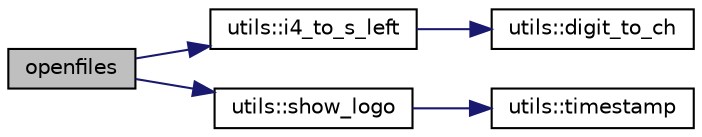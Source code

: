 digraph "openfiles"
{
 // LATEX_PDF_SIZE
  edge [fontname="Helvetica",fontsize="10",labelfontname="Helvetica",labelfontsize="10"];
  node [fontname="Helvetica",fontsize="10",shape=record];
  rankdir="LR";
  Node1 [label="openfiles",height=0.2,width=0.4,color="black", fillcolor="grey75", style="filled", fontcolor="black",tooltip=" "];
  Node1 -> Node2 [color="midnightblue",fontsize="10",style="solid",fontname="Helvetica"];
  Node2 [label="utils::i4_to_s_left",height=0.2,width=0.4,color="black", fillcolor="white", style="filled",URL="$namespaceutils.html#a380db670d15265d5b5a6a003a3df926a",tooltip=" "];
  Node2 -> Node3 [color="midnightblue",fontsize="10",style="solid",fontname="Helvetica"];
  Node3 [label="utils::digit_to_ch",height=0.2,width=0.4,color="black", fillcolor="white", style="filled",URL="$namespaceutils.html#aa6b436f89f63f908b3a17a7339c9bfbf",tooltip=" "];
  Node1 -> Node4 [color="midnightblue",fontsize="10",style="solid",fontname="Helvetica"];
  Node4 [label="utils::show_logo",height=0.2,width=0.4,color="black", fillcolor="white", style="filled",URL="$namespaceutils.html#aa2b73136c7bb22d03472ef1b10438d0e",tooltip=" "];
  Node4 -> Node5 [color="midnightblue",fontsize="10",style="solid",fontname="Helvetica"];
  Node5 [label="utils::timestamp",height=0.2,width=0.4,color="black", fillcolor="white", style="filled",URL="$namespaceutils.html#a399dfe72f2bba356257807b8ddf2540b",tooltip=" "];
}
